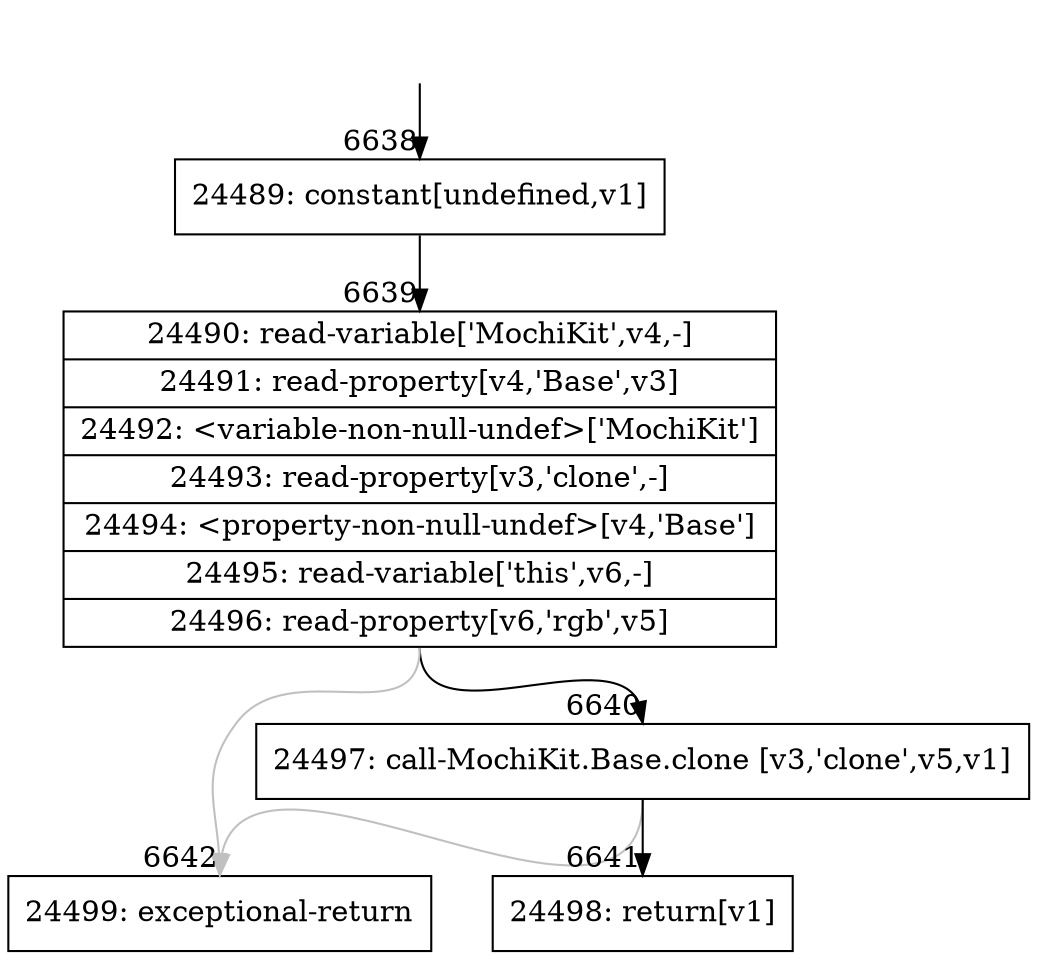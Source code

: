 digraph {
rankdir="TD"
BB_entry446[shape=none,label=""];
BB_entry446 -> BB6638 [tailport=s, headport=n, headlabel="    6638"]
BB6638 [shape=record label="{24489: constant[undefined,v1]}" ] 
BB6638 -> BB6639 [tailport=s, headport=n, headlabel="      6639"]
BB6639 [shape=record label="{24490: read-variable['MochiKit',v4,-]|24491: read-property[v4,'Base',v3]|24492: \<variable-non-null-undef\>['MochiKit']|24493: read-property[v3,'clone',-]|24494: \<property-non-null-undef\>[v4,'Base']|24495: read-variable['this',v6,-]|24496: read-property[v6,'rgb',v5]}" ] 
BB6639 -> BB6640 [tailport=s, headport=n, headlabel="      6640"]
BB6639 -> BB6642 [tailport=s, headport=n, color=gray, headlabel="      6642"]
BB6640 [shape=record label="{24497: call-MochiKit.Base.clone [v3,'clone',v5,v1]}" ] 
BB6640 -> BB6641 [tailport=s, headport=n, headlabel="      6641"]
BB6640 -> BB6642 [tailport=s, headport=n, color=gray]
BB6641 [shape=record label="{24498: return[v1]}" ] 
BB6642 [shape=record label="{24499: exceptional-return}" ] 
//#$~ 4679
}
